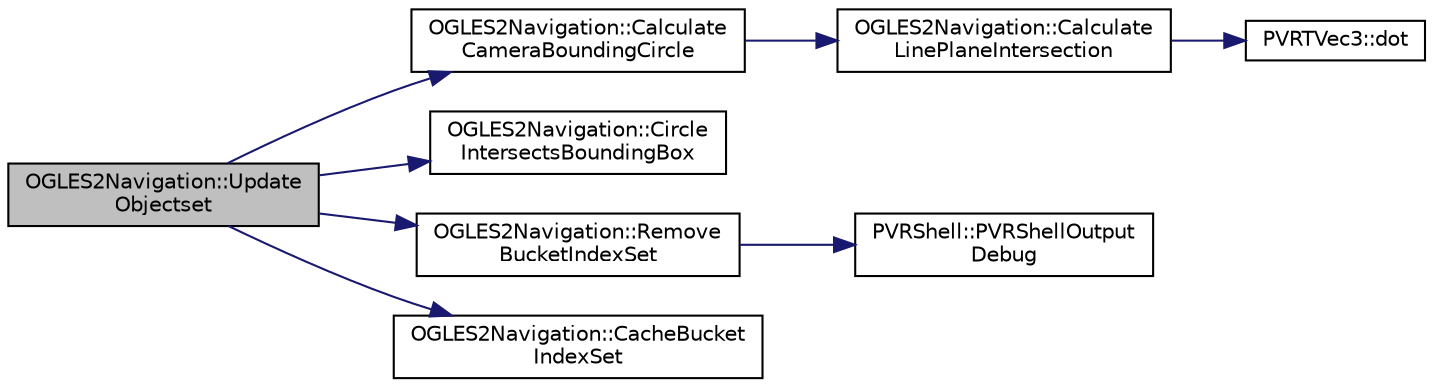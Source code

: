 digraph "OGLES2Navigation::UpdateObjectset"
{
  edge [fontname="Helvetica",fontsize="10",labelfontname="Helvetica",labelfontsize="10"];
  node [fontname="Helvetica",fontsize="10",shape=record];
  rankdir="LR";
  Node1 [label="OGLES2Navigation::Update\lObjectset",height=0.2,width=0.4,color="black", fillcolor="grey75", style="filled", fontcolor="black"];
  Node1 -> Node2 [color="midnightblue",fontsize="10",style="solid",fontname="Helvetica"];
  Node2 [label="OGLES2Navigation::Calculate\lCameraBoundingCircle",height=0.2,width=0.4,color="black", fillcolor="white", style="filled",URL="$class_o_g_l_e_s2_navigation.html#af1e10fa746d3e0bdf7c0166507393759"];
  Node2 -> Node3 [color="midnightblue",fontsize="10",style="solid",fontname="Helvetica"];
  Node3 [label="OGLES2Navigation::Calculate\lLinePlaneIntersection",height=0.2,width=0.4,color="black", fillcolor="white", style="filled",URL="$class_o_g_l_e_s2_navigation.html#ac0e730bad4b94d56b27b3307bd25329e"];
  Node3 -> Node4 [color="midnightblue",fontsize="10",style="solid",fontname="Helvetica"];
  Node4 [label="PVRTVec3::dot",height=0.2,width=0.4,color="black", fillcolor="white", style="filled",URL="$struct_p_v_r_t_vec3.html#af9156c21175c3f3b04fb11295f336623",tooltip="calculate the scalar product of two PVRTVec3s "];
  Node1 -> Node5 [color="midnightblue",fontsize="10",style="solid",fontname="Helvetica"];
  Node5 [label="OGLES2Navigation::Circle\lIntersectsBoundingBox",height=0.2,width=0.4,color="black", fillcolor="white", style="filled",URL="$class_o_g_l_e_s2_navigation.html#a747a8962a37835a955d41cf2459630b3"];
  Node1 -> Node6 [color="midnightblue",fontsize="10",style="solid",fontname="Helvetica"];
  Node6 [label="OGLES2Navigation::Remove\lBucketIndexSet",height=0.2,width=0.4,color="black", fillcolor="white", style="filled",URL="$class_o_g_l_e_s2_navigation.html#af780f6d33fe9bb85391488abc145d6dc"];
  Node6 -> Node7 [color="midnightblue",fontsize="10",style="solid",fontname="Helvetica"];
  Node7 [label="PVRShell::PVRShellOutput\lDebug",height=0.2,width=0.4,color="black", fillcolor="white", style="filled",URL="$class_p_v_r_shell.html#a143d693b1c6e373b29485c1be51d1010",tooltip="Writes the resultant string to the debug output (e.g. using printf(), OutputDebugString(), ...). Check the SDK release notes for details on how the string is output. "];
  Node1 -> Node8 [color="midnightblue",fontsize="10",style="solid",fontname="Helvetica"];
  Node8 [label="OGLES2Navigation::CacheBucket\lIndexSet",height=0.2,width=0.4,color="black", fillcolor="white", style="filled",URL="$class_o_g_l_e_s2_navigation.html#a88406e7849c1a2f858a3941f55a2d6cb"];
}
